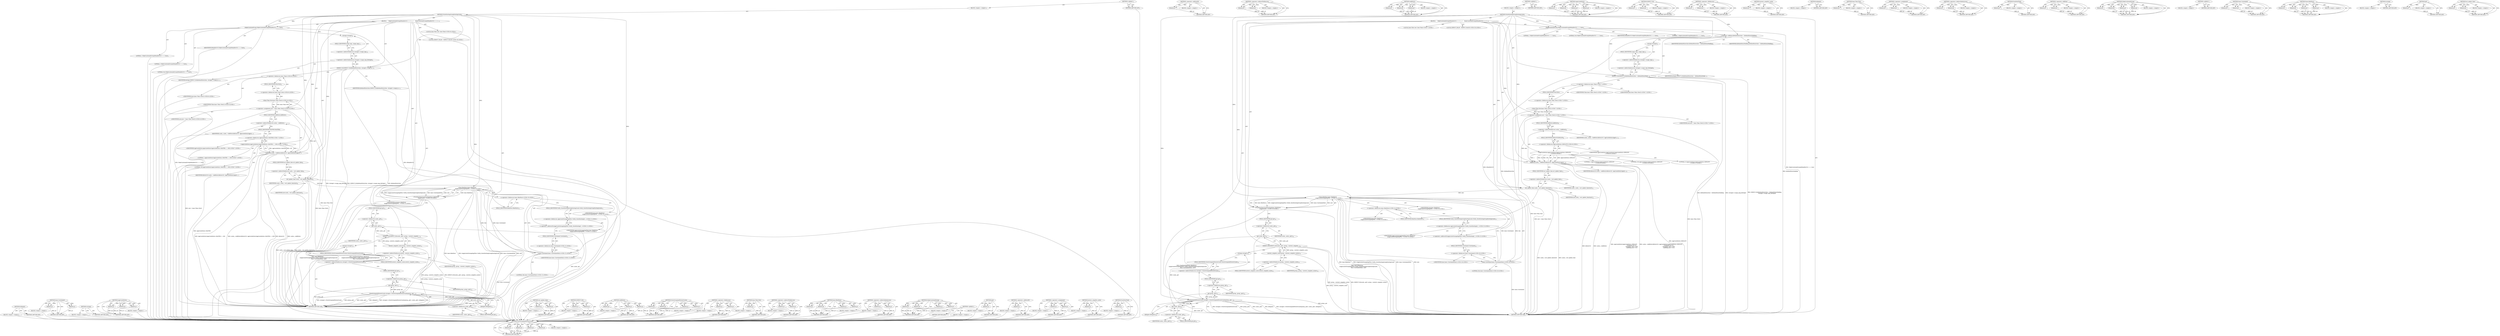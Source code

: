 digraph "set_update_time" {
vulnerable_207 [label=<(METHOD,delegate)>];
vulnerable_208 [label=<(BLOCK,&lt;empty&gt;,&lt;empty&gt;)>];
vulnerable_209 [label=<(METHOD_RETURN,ANY)>];
vulnerable_187 [label=<(METHOD,base.Unretained)>];
vulnerable_188 [label=<(PARAM,p1)>];
vulnerable_189 [label=<(PARAM,p2)>];
vulnerable_190 [label=<(BLOCK,&lt;empty&gt;,&lt;empty&gt;)>];
vulnerable_191 [label=<(METHOD_RETURN,ANY)>];
vulnerable_138 [label=<(METHOD,storage)>];
vulnerable_139 [label=<(BLOCK,&lt;empty&gt;,&lt;empty&gt;)>];
vulnerable_140 [label=<(METHOD_RETURN,ANY)>];
vulnerable_161 [label=<(METHOD,AppCacheEntry)>];
vulnerable_162 [label=<(PARAM,p1)>];
vulnerable_163 [label=<(PARAM,p2)>];
vulnerable_164 [label=<(PARAM,p3)>];
vulnerable_165 [label=<(BLOCK,&lt;empty&gt;,&lt;empty&gt;)>];
vulnerable_166 [label=<(METHOD_RETURN,ANY)>];
vulnerable_6 [label=<(METHOD,&lt;global&gt;)<SUB>1</SUB>>];
vulnerable_7 [label=<(BLOCK,&lt;empty&gt;,&lt;empty&gt;)<SUB>1</SUB>>];
vulnerable_8 [label=<(METHOD,StoreExistingGroupExistingCache)<SUB>1</SUB>>];
vulnerable_9 [label=<(BLOCK,{

     MakeCacheAndGroup(kManifestUrl, 1, 1, t...,{

     MakeCacheAndGroup(kManifestUrl, 1, 1, t...)<SUB>1</SUB>>];
vulnerable_10 [label=<(MakeCacheAndGroup,MakeCacheAndGroup(kManifestUrl, 1, 1, true))<SUB>3</SUB>>];
vulnerable_11 [label=<(IDENTIFIER,kManifestUrl,MakeCacheAndGroup(kManifestUrl, 1, 1, true))<SUB>3</SUB>>];
vulnerable_12 [label=<(LITERAL,1,MakeCacheAndGroup(kManifestUrl, 1, 1, true))<SUB>3</SUB>>];
vulnerable_13 [label=<(LITERAL,1,MakeCacheAndGroup(kManifestUrl, 1, 1, true))<SUB>3</SUB>>];
vulnerable_14 [label=<(LITERAL,true,MakeCacheAndGroup(kManifestUrl, 1, 1, true))<SUB>3</SUB>>];
vulnerable_15 [label=<(EXPECT_EQ,EXPECT_EQ(kDefaultEntrySize, storage()-&gt;usage_m...)<SUB>4</SUB>>];
vulnerable_16 [label=<(IDENTIFIER,kDefaultEntrySize,EXPECT_EQ(kDefaultEntrySize, storage()-&gt;usage_m...)<SUB>4</SUB>>];
vulnerable_17 [label=<(&lt;operator&gt;.indirectIndexAccess,storage()-&gt;usage_map_[kOrigin])<SUB>4</SUB>>];
vulnerable_18 [label=<(&lt;operator&gt;.indirectFieldAccess,storage()-&gt;usage_map_)<SUB>4</SUB>>];
vulnerable_19 [label=<(storage,storage())<SUB>4</SUB>>];
vulnerable_20 [label=<(FIELD_IDENTIFIER,usage_map_,usage_map_)<SUB>4</SUB>>];
vulnerable_21 [label=<(IDENTIFIER,kOrigin,EXPECT_EQ(kDefaultEntrySize, storage()-&gt;usage_m...)<SUB>4</SUB>>];
vulnerable_22 [label="<(LOCAL,base.Time now: base.Time)<SUB>6</SUB>>"];
vulnerable_23 [label="<(&lt;operator&gt;.assignment,now = base::Time::Now())<SUB>6</SUB>>"];
vulnerable_24 [label="<(IDENTIFIER,now,now = base::Time::Now())<SUB>6</SUB>>"];
vulnerable_25 [label="<(base.Time.Now,base::Time::Now())<SUB>6</SUB>>"];
vulnerable_26 [label="<(&lt;operator&gt;.fieldAccess,base::Time::Now)<SUB>6</SUB>>"];
vulnerable_27 [label="<(&lt;operator&gt;.fieldAccess,base::Time)<SUB>6</SUB>>"];
vulnerable_28 [label="<(IDENTIFIER,base,base::Time::Now())<SUB>6</SUB>>"];
vulnerable_29 [label="<(IDENTIFIER,Time,base::Time::Now())<SUB>6</SUB>>"];
vulnerable_30 [label=<(FIELD_IDENTIFIER,Now,Now)<SUB>6</SUB>>];
vulnerable_31 [label=<(AddEntry,cache_-&gt;AddEntry(kEntryUrl, AppCacheEntry(AppCa...)<SUB>7</SUB>>];
vulnerable_32 [label=<(&lt;operator&gt;.indirectFieldAccess,cache_-&gt;AddEntry)<SUB>7</SUB>>];
vulnerable_33 [label=<(IDENTIFIER,cache_,cache_-&gt;AddEntry(kEntryUrl, AppCacheEntry(AppCa...)<SUB>7</SUB>>];
vulnerable_34 [label=<(FIELD_IDENTIFIER,AddEntry,AddEntry)<SUB>7</SUB>>];
vulnerable_35 [label=<(IDENTIFIER,kEntryUrl,cache_-&gt;AddEntry(kEntryUrl, AppCacheEntry(AppCa...)<SUB>7</SUB>>];
vulnerable_36 [label="<(AppCacheEntry,AppCacheEntry(AppCacheEntry::MASTER, 1, 100))<SUB>7</SUB>>"];
vulnerable_37 [label="<(&lt;operator&gt;.fieldAccess,AppCacheEntry::MASTER)<SUB>7</SUB>>"];
vulnerable_38 [label="<(IDENTIFIER,AppCacheEntry,AppCacheEntry(AppCacheEntry::MASTER, 1, 100))<SUB>7</SUB>>"];
vulnerable_39 [label=<(FIELD_IDENTIFIER,MASTER,MASTER)<SUB>7</SUB>>];
vulnerable_40 [label="<(LITERAL,1,AppCacheEntry(AppCacheEntry::MASTER, 1, 100))<SUB>7</SUB>>"];
vulnerable_41 [label="<(LITERAL,100,AppCacheEntry(AppCacheEntry::MASTER, 1, 100))<SUB>7</SUB>>"];
vulnerable_42 [label=<(set_update_time,cache_-&gt;set_update_time(now))<SUB>8</SUB>>];
vulnerable_43 [label=<(&lt;operator&gt;.indirectFieldAccess,cache_-&gt;set_update_time)<SUB>8</SUB>>];
vulnerable_44 [label=<(IDENTIFIER,cache_,cache_-&gt;set_update_time(now))<SUB>8</SUB>>];
vulnerable_45 [label=<(FIELD_IDENTIFIER,set_update_time,set_update_time)<SUB>8</SUB>>];
vulnerable_46 [label=<(IDENTIFIER,now,cache_-&gt;set_update_time(now))<SUB>8</SUB>>];
vulnerable_47 [label="<(PushNextTask,PushNextTask(base::BindOnce(
        &amp;AppCacheS...)<SUB>10</SUB>>"];
vulnerable_48 [label="<(base.BindOnce,base::BindOnce(
        &amp;AppCacheStorageImplTes...)<SUB>10</SUB>>"];
vulnerable_49 [label="<(&lt;operator&gt;.fieldAccess,base::BindOnce)<SUB>10</SUB>>"];
vulnerable_50 [label="<(IDENTIFIER,base,base::BindOnce(
        &amp;AppCacheStorageImplTes...)<SUB>10</SUB>>"];
vulnerable_51 [label=<(FIELD_IDENTIFIER,BindOnce,BindOnce)<SUB>10</SUB>>];
vulnerable_52 [label="<(&lt;operator&gt;.addressOf,&amp;AppCacheStorageImplTest::Verify_StoreExistingG...)<SUB>11</SUB>>"];
vulnerable_53 [label="<(&lt;operator&gt;.fieldAccess,AppCacheStorageImplTest::Verify_StoreExistingGr...)<SUB>11</SUB>>"];
vulnerable_54 [label="<(IDENTIFIER,AppCacheStorageImplTest,base::BindOnce(
        &amp;AppCacheStorageImplTes...)<SUB>11</SUB>>"];
vulnerable_55 [label=<(FIELD_IDENTIFIER,Verify_StoreExistingGroupExistingCache,Verify_StoreExistingGroupExistingCache)<SUB>11</SUB>>];
vulnerable_56 [label="<(base.Unretained,base::Unretained(this))<SUB>12</SUB>>"];
vulnerable_57 [label="<(&lt;operator&gt;.fieldAccess,base::Unretained)<SUB>12</SUB>>"];
vulnerable_58 [label="<(IDENTIFIER,base,base::Unretained(this))<SUB>12</SUB>>"];
vulnerable_59 [label=<(FIELD_IDENTIFIER,Unretained,Unretained)<SUB>12</SUB>>];
vulnerable_60 [label="<(LITERAL,this,base::Unretained(this))<SUB>12</SUB>>"];
vulnerable_61 [label="<(IDENTIFIER,now,base::BindOnce(
        &amp;AppCacheStorageImplTes...)<SUB>12</SUB>>"];
vulnerable_62 [label=<(EXPECT_EQ,EXPECT_EQ(cache_.get(), group_-&gt;newest_complete...)<SUB>14</SUB>>];
vulnerable_63 [label=<(get,cache_.get())<SUB>14</SUB>>];
vulnerable_64 [label=<(&lt;operator&gt;.fieldAccess,cache_.get)<SUB>14</SUB>>];
vulnerable_65 [label=<(IDENTIFIER,cache_,cache_.get())<SUB>14</SUB>>];
vulnerable_66 [label=<(FIELD_IDENTIFIER,get,get)<SUB>14</SUB>>];
vulnerable_67 [label=<(newest_complete_cache,group_-&gt;newest_complete_cache())<SUB>14</SUB>>];
vulnerable_68 [label=<(&lt;operator&gt;.indirectFieldAccess,group_-&gt;newest_complete_cache)<SUB>14</SUB>>];
vulnerable_69 [label=<(IDENTIFIER,group_,group_-&gt;newest_complete_cache())<SUB>14</SUB>>];
vulnerable_70 [label=<(FIELD_IDENTIFIER,newest_complete_cache,newest_complete_cache)<SUB>14</SUB>>];
vulnerable_71 [label=<(StoreGroupAndNewestCache,storage()-&gt;StoreGroupAndNewestCache(group_.get(...)<SUB>15</SUB>>];
vulnerable_72 [label=<(&lt;operator&gt;.indirectFieldAccess,storage()-&gt;StoreGroupAndNewestCache)<SUB>15</SUB>>];
vulnerable_73 [label=<(storage,storage())<SUB>15</SUB>>];
vulnerable_74 [label=<(FIELD_IDENTIFIER,StoreGroupAndNewestCache,StoreGroupAndNewestCache)<SUB>15</SUB>>];
vulnerable_75 [label=<(get,group_.get())<SUB>15</SUB>>];
vulnerable_76 [label=<(&lt;operator&gt;.fieldAccess,group_.get)<SUB>15</SUB>>];
vulnerable_77 [label=<(IDENTIFIER,group_,group_.get())<SUB>15</SUB>>];
vulnerable_78 [label=<(FIELD_IDENTIFIER,get,get)<SUB>15</SUB>>];
vulnerable_79 [label=<(get,cache_.get())<SUB>15</SUB>>];
vulnerable_80 [label=<(&lt;operator&gt;.fieldAccess,cache_.get)<SUB>15</SUB>>];
vulnerable_81 [label=<(IDENTIFIER,cache_,cache_.get())<SUB>15</SUB>>];
vulnerable_82 [label=<(FIELD_IDENTIFIER,get,get)<SUB>15</SUB>>];
vulnerable_83 [label=<(delegate,delegate())<SUB>15</SUB>>];
vulnerable_84 [label="<(LOCAL,EXPECT_FALSE : EXPECT_FALSE)<SUB>16</SUB>>"];
vulnerable_85 [label=<(METHOD_RETURN,void)<SUB>1</SUB>>];
vulnerable_87 [label=<(METHOD_RETURN,ANY)<SUB>1</SUB>>];
vulnerable_167 [label=<(METHOD,set_update_time)>];
vulnerable_168 [label=<(PARAM,p1)>];
vulnerable_169 [label=<(PARAM,p2)>];
vulnerable_170 [label=<(BLOCK,&lt;empty&gt;,&lt;empty&gt;)>];
vulnerable_171 [label=<(METHOD_RETURN,ANY)>];
vulnerable_123 [label=<(METHOD,EXPECT_EQ)>];
vulnerable_124 [label=<(PARAM,p1)>];
vulnerable_125 [label=<(PARAM,p2)>];
vulnerable_126 [label=<(BLOCK,&lt;empty&gt;,&lt;empty&gt;)>];
vulnerable_127 [label=<(METHOD_RETURN,ANY)>];
vulnerable_155 [label=<(METHOD,AddEntry)>];
vulnerable_156 [label=<(PARAM,p1)>];
vulnerable_157 [label=<(PARAM,p2)>];
vulnerable_158 [label=<(PARAM,p3)>];
vulnerable_159 [label=<(BLOCK,&lt;empty&gt;,&lt;empty&gt;)>];
vulnerable_160 [label=<(METHOD_RETURN,ANY)>];
vulnerable_200 [label=<(METHOD,StoreGroupAndNewestCache)>];
vulnerable_201 [label=<(PARAM,p1)>];
vulnerable_202 [label=<(PARAM,p2)>];
vulnerable_203 [label=<(PARAM,p3)>];
vulnerable_204 [label=<(PARAM,p4)>];
vulnerable_205 [label=<(BLOCK,&lt;empty&gt;,&lt;empty&gt;)>];
vulnerable_206 [label=<(METHOD_RETURN,ANY)>];
vulnerable_150 [label=<(METHOD,&lt;operator&gt;.fieldAccess)>];
vulnerable_151 [label=<(PARAM,p1)>];
vulnerable_152 [label=<(PARAM,p2)>];
vulnerable_153 [label=<(BLOCK,&lt;empty&gt;,&lt;empty&gt;)>];
vulnerable_154 [label=<(METHOD_RETURN,ANY)>];
vulnerable_146 [label=<(METHOD,base.Time.Now)>];
vulnerable_147 [label=<(PARAM,p1)>];
vulnerable_148 [label=<(BLOCK,&lt;empty&gt;,&lt;empty&gt;)>];
vulnerable_149 [label=<(METHOD_RETURN,ANY)>];
vulnerable_133 [label=<(METHOD,&lt;operator&gt;.indirectFieldAccess)>];
vulnerable_134 [label=<(PARAM,p1)>];
vulnerable_135 [label=<(PARAM,p2)>];
vulnerable_136 [label=<(BLOCK,&lt;empty&gt;,&lt;empty&gt;)>];
vulnerable_137 [label=<(METHOD_RETURN,ANY)>];
vulnerable_176 [label=<(METHOD,base.BindOnce)>];
vulnerable_177 [label=<(PARAM,p1)>];
vulnerable_178 [label=<(PARAM,p2)>];
vulnerable_179 [label=<(PARAM,p3)>];
vulnerable_180 [label=<(PARAM,p4)>];
vulnerable_181 [label=<(BLOCK,&lt;empty&gt;,&lt;empty&gt;)>];
vulnerable_182 [label=<(METHOD_RETURN,ANY)>];
vulnerable_128 [label=<(METHOD,&lt;operator&gt;.indirectIndexAccess)>];
vulnerable_129 [label=<(PARAM,p1)>];
vulnerable_130 [label=<(PARAM,p2)>];
vulnerable_131 [label=<(BLOCK,&lt;empty&gt;,&lt;empty&gt;)>];
vulnerable_132 [label=<(METHOD_RETURN,ANY)>];
vulnerable_116 [label=<(METHOD,MakeCacheAndGroup)>];
vulnerable_117 [label=<(PARAM,p1)>];
vulnerable_118 [label=<(PARAM,p2)>];
vulnerable_119 [label=<(PARAM,p3)>];
vulnerable_120 [label=<(PARAM,p4)>];
vulnerable_121 [label=<(BLOCK,&lt;empty&gt;,&lt;empty&gt;)>];
vulnerable_122 [label=<(METHOD_RETURN,ANY)>];
vulnerable_110 [label=<(METHOD,&lt;global&gt;)<SUB>1</SUB>>];
vulnerable_111 [label=<(BLOCK,&lt;empty&gt;,&lt;empty&gt;)>];
vulnerable_112 [label=<(METHOD_RETURN,ANY)>];
vulnerable_192 [label=<(METHOD,get)>];
vulnerable_193 [label=<(PARAM,p1)>];
vulnerable_194 [label=<(BLOCK,&lt;empty&gt;,&lt;empty&gt;)>];
vulnerable_195 [label=<(METHOD_RETURN,ANY)>];
vulnerable_183 [label=<(METHOD,&lt;operator&gt;.addressOf)>];
vulnerable_184 [label=<(PARAM,p1)>];
vulnerable_185 [label=<(BLOCK,&lt;empty&gt;,&lt;empty&gt;)>];
vulnerable_186 [label=<(METHOD_RETURN,ANY)>];
vulnerable_141 [label=<(METHOD,&lt;operator&gt;.assignment)>];
vulnerable_142 [label=<(PARAM,p1)>];
vulnerable_143 [label=<(PARAM,p2)>];
vulnerable_144 [label=<(BLOCK,&lt;empty&gt;,&lt;empty&gt;)>];
vulnerable_145 [label=<(METHOD_RETURN,ANY)>];
vulnerable_196 [label=<(METHOD,newest_complete_cache)>];
vulnerable_197 [label=<(PARAM,p1)>];
vulnerable_198 [label=<(BLOCK,&lt;empty&gt;,&lt;empty&gt;)>];
vulnerable_199 [label=<(METHOD_RETURN,ANY)>];
vulnerable_172 [label=<(METHOD,PushNextTask)>];
vulnerable_173 [label=<(PARAM,p1)>];
vulnerable_174 [label=<(BLOCK,&lt;empty&gt;,&lt;empty&gt;)>];
vulnerable_175 [label=<(METHOD_RETURN,ANY)>];
fixed_209 [label=<(METHOD,StoreGroupAndNewestCache)>];
fixed_210 [label=<(PARAM,p1)>];
fixed_211 [label=<(PARAM,p2)>];
fixed_212 [label=<(PARAM,p3)>];
fixed_213 [label=<(PARAM,p4)>];
fixed_214 [label=<(BLOCK,&lt;empty&gt;,&lt;empty&gt;)>];
fixed_215 [label=<(METHOD_RETURN,ANY)>];
fixed_192 [label=<(METHOD,&lt;operator&gt;.addressOf)>];
fixed_193 [label=<(PARAM,p1)>];
fixed_194 [label=<(BLOCK,&lt;empty&gt;,&lt;empty&gt;)>];
fixed_195 [label=<(METHOD_RETURN,ANY)>];
fixed_141 [label=<(METHOD,&lt;operator&gt;.indirectFieldAccess)>];
fixed_142 [label=<(PARAM,p1)>];
fixed_143 [label=<(PARAM,p2)>];
fixed_144 [label=<(BLOCK,&lt;empty&gt;,&lt;empty&gt;)>];
fixed_145 [label=<(METHOD_RETURN,ANY)>];
fixed_163 [label=<(METHOD,AddEntry)>];
fixed_164 [label=<(PARAM,p1)>];
fixed_165 [label=<(PARAM,p2)>];
fixed_166 [label=<(PARAM,p3)>];
fixed_167 [label=<(BLOCK,&lt;empty&gt;,&lt;empty&gt;)>];
fixed_168 [label=<(METHOD_RETURN,ANY)>];
fixed_6 [label=<(METHOD,&lt;global&gt;)<SUB>1</SUB>>];
fixed_7 [label=<(BLOCK,&lt;empty&gt;,&lt;empty&gt;)<SUB>1</SUB>>];
fixed_8 [label=<(METHOD,StoreExistingGroupExistingCache)<SUB>1</SUB>>];
fixed_9 [label=<(BLOCK,{

     MakeCacheAndGroup(kManifestUrl, 1, 1, t...,{

     MakeCacheAndGroup(kManifestUrl, 1, 1, t...)<SUB>1</SUB>>];
fixed_10 [label=<(MakeCacheAndGroup,MakeCacheAndGroup(kManifestUrl, 1, 1, true))<SUB>3</SUB>>];
fixed_11 [label=<(IDENTIFIER,kManifestUrl,MakeCacheAndGroup(kManifestUrl, 1, 1, true))<SUB>3</SUB>>];
fixed_12 [label=<(LITERAL,1,MakeCacheAndGroup(kManifestUrl, 1, 1, true))<SUB>3</SUB>>];
fixed_13 [label=<(LITERAL,1,MakeCacheAndGroup(kManifestUrl, 1, 1, true))<SUB>3</SUB>>];
fixed_14 [label=<(LITERAL,true,MakeCacheAndGroup(kManifestUrl, 1, 1, true))<SUB>3</SUB>>];
fixed_15 [label=<(EXPECT_EQ,EXPECT_EQ(kDefaultEntrySize + kDefaultEntryPadd...)<SUB>4</SUB>>];
fixed_16 [label=<(&lt;operator&gt;.addition,kDefaultEntrySize + kDefaultEntryPadding)<SUB>4</SUB>>];
fixed_17 [label=<(IDENTIFIER,kDefaultEntrySize,kDefaultEntrySize + kDefaultEntryPadding)<SUB>4</SUB>>];
fixed_18 [label=<(IDENTIFIER,kDefaultEntryPadding,kDefaultEntrySize + kDefaultEntryPadding)<SUB>4</SUB>>];
fixed_19 [label=<(&lt;operator&gt;.indirectIndexAccess,storage()-&gt;usage_map_[kOrigin])<SUB>5</SUB>>];
fixed_20 [label=<(&lt;operator&gt;.indirectFieldAccess,storage()-&gt;usage_map_)<SUB>5</SUB>>];
fixed_21 [label=<(storage,storage())<SUB>5</SUB>>];
fixed_22 [label=<(FIELD_IDENTIFIER,usage_map_,usage_map_)<SUB>5</SUB>>];
fixed_23 [label=<(IDENTIFIER,kOrigin,EXPECT_EQ(kDefaultEntrySize + kDefaultEntryPadd...)<SUB>5</SUB>>];
fixed_24 [label="<(LOCAL,base.Time now: base.Time)<SUB>7</SUB>>"];
fixed_25 [label="<(&lt;operator&gt;.assignment,now = base::Time::Now())<SUB>7</SUB>>"];
fixed_26 [label="<(IDENTIFIER,now,now = base::Time::Now())<SUB>7</SUB>>"];
fixed_27 [label="<(base.Time.Now,base::Time::Now())<SUB>7</SUB>>"];
fixed_28 [label="<(&lt;operator&gt;.fieldAccess,base::Time::Now)<SUB>7</SUB>>"];
fixed_29 [label="<(&lt;operator&gt;.fieldAccess,base::Time)<SUB>7</SUB>>"];
fixed_30 [label="<(IDENTIFIER,base,base::Time::Now())<SUB>7</SUB>>"];
fixed_31 [label="<(IDENTIFIER,Time,base::Time::Now())<SUB>7</SUB>>"];
fixed_32 [label=<(FIELD_IDENTIFIER,Now,Now)<SUB>7</SUB>>];
fixed_33 [label=<(AddEntry,cache_-&gt;AddEntry(kEntryUrl, AppCacheEntry(AppCa...)<SUB>8</SUB>>];
fixed_34 [label=<(&lt;operator&gt;.indirectFieldAccess,cache_-&gt;AddEntry)<SUB>8</SUB>>];
fixed_35 [label=<(IDENTIFIER,cache_,cache_-&gt;AddEntry(kEntryUrl, AppCacheEntry(AppCa...)<SUB>8</SUB>>];
fixed_36 [label=<(FIELD_IDENTIFIER,AddEntry,AddEntry)<SUB>8</SUB>>];
fixed_37 [label=<(IDENTIFIER,kEntryUrl,cache_-&gt;AddEntry(kEntryUrl, AppCacheEntry(AppCa...)<SUB>8</SUB>>];
fixed_38 [label="<(AppCacheEntry,AppCacheEntry(AppCacheEntry::EXPLICIT,
        ...)<SUB>8</SUB>>"];
fixed_39 [label="<(&lt;operator&gt;.fieldAccess,AppCacheEntry::EXPLICIT)<SUB>8</SUB>>"];
fixed_40 [label="<(IDENTIFIER,AppCacheEntry,AppCacheEntry(AppCacheEntry::EXPLICIT,
        ...)<SUB>8</SUB>>"];
fixed_41 [label=<(FIELD_IDENTIFIER,EXPLICIT,EXPLICIT)<SUB>8</SUB>>];
fixed_42 [label="<(LITERAL,1,AppCacheEntry(AppCacheEntry::EXPLICIT,
        ...)<SUB>9</SUB>>"];
fixed_43 [label="<(LITERAL,100,AppCacheEntry(AppCacheEntry::EXPLICIT,
        ...)<SUB>10</SUB>>"];
fixed_44 [label="<(LITERAL,10,AppCacheEntry(AppCacheEntry::EXPLICIT,
        ...)<SUB>11</SUB>>"];
fixed_45 [label=<(set_update_time,cache_-&gt;set_update_time(now))<SUB>12</SUB>>];
fixed_46 [label=<(&lt;operator&gt;.indirectFieldAccess,cache_-&gt;set_update_time)<SUB>12</SUB>>];
fixed_47 [label=<(IDENTIFIER,cache_,cache_-&gt;set_update_time(now))<SUB>12</SUB>>];
fixed_48 [label=<(FIELD_IDENTIFIER,set_update_time,set_update_time)<SUB>12</SUB>>];
fixed_49 [label=<(IDENTIFIER,now,cache_-&gt;set_update_time(now))<SUB>12</SUB>>];
fixed_50 [label="<(PushNextTask,PushNextTask(base::BindOnce(
        &amp;AppCacheS...)<SUB>14</SUB>>"];
fixed_51 [label="<(base.BindOnce,base::BindOnce(
        &amp;AppCacheStorageImplTes...)<SUB>14</SUB>>"];
fixed_52 [label="<(&lt;operator&gt;.fieldAccess,base::BindOnce)<SUB>14</SUB>>"];
fixed_53 [label="<(IDENTIFIER,base,base::BindOnce(
        &amp;AppCacheStorageImplTes...)<SUB>14</SUB>>"];
fixed_54 [label=<(FIELD_IDENTIFIER,BindOnce,BindOnce)<SUB>14</SUB>>];
fixed_55 [label="<(&lt;operator&gt;.addressOf,&amp;AppCacheStorageImplTest::Verify_StoreExistingG...)<SUB>15</SUB>>"];
fixed_56 [label="<(&lt;operator&gt;.fieldAccess,AppCacheStorageImplTest::Verify_StoreExistingGr...)<SUB>15</SUB>>"];
fixed_57 [label="<(IDENTIFIER,AppCacheStorageImplTest,base::BindOnce(
        &amp;AppCacheStorageImplTes...)<SUB>15</SUB>>"];
fixed_58 [label=<(FIELD_IDENTIFIER,Verify_StoreExistingGroupExistingCache,Verify_StoreExistingGroupExistingCache)<SUB>15</SUB>>];
fixed_59 [label="<(base.Unretained,base::Unretained(this))<SUB>16</SUB>>"];
fixed_60 [label="<(&lt;operator&gt;.fieldAccess,base::Unretained)<SUB>16</SUB>>"];
fixed_61 [label="<(IDENTIFIER,base,base::Unretained(this))<SUB>16</SUB>>"];
fixed_62 [label=<(FIELD_IDENTIFIER,Unretained,Unretained)<SUB>16</SUB>>];
fixed_63 [label="<(LITERAL,this,base::Unretained(this))<SUB>16</SUB>>"];
fixed_64 [label="<(IDENTIFIER,now,base::BindOnce(
        &amp;AppCacheStorageImplTes...)<SUB>16</SUB>>"];
fixed_65 [label=<(EXPECT_EQ,EXPECT_EQ(cache_.get(), group_-&gt;newest_complete...)<SUB>18</SUB>>];
fixed_66 [label=<(get,cache_.get())<SUB>18</SUB>>];
fixed_67 [label=<(&lt;operator&gt;.fieldAccess,cache_.get)<SUB>18</SUB>>];
fixed_68 [label=<(IDENTIFIER,cache_,cache_.get())<SUB>18</SUB>>];
fixed_69 [label=<(FIELD_IDENTIFIER,get,get)<SUB>18</SUB>>];
fixed_70 [label=<(newest_complete_cache,group_-&gt;newest_complete_cache())<SUB>18</SUB>>];
fixed_71 [label=<(&lt;operator&gt;.indirectFieldAccess,group_-&gt;newest_complete_cache)<SUB>18</SUB>>];
fixed_72 [label=<(IDENTIFIER,group_,group_-&gt;newest_complete_cache())<SUB>18</SUB>>];
fixed_73 [label=<(FIELD_IDENTIFIER,newest_complete_cache,newest_complete_cache)<SUB>18</SUB>>];
fixed_74 [label=<(StoreGroupAndNewestCache,storage()-&gt;StoreGroupAndNewestCache(group_.get(...)<SUB>19</SUB>>];
fixed_75 [label=<(&lt;operator&gt;.indirectFieldAccess,storage()-&gt;StoreGroupAndNewestCache)<SUB>19</SUB>>];
fixed_76 [label=<(storage,storage())<SUB>19</SUB>>];
fixed_77 [label=<(FIELD_IDENTIFIER,StoreGroupAndNewestCache,StoreGroupAndNewestCache)<SUB>19</SUB>>];
fixed_78 [label=<(get,group_.get())<SUB>19</SUB>>];
fixed_79 [label=<(&lt;operator&gt;.fieldAccess,group_.get)<SUB>19</SUB>>];
fixed_80 [label=<(IDENTIFIER,group_,group_.get())<SUB>19</SUB>>];
fixed_81 [label=<(FIELD_IDENTIFIER,get,get)<SUB>19</SUB>>];
fixed_82 [label=<(get,cache_.get())<SUB>19</SUB>>];
fixed_83 [label=<(&lt;operator&gt;.fieldAccess,cache_.get)<SUB>19</SUB>>];
fixed_84 [label=<(IDENTIFIER,cache_,cache_.get())<SUB>19</SUB>>];
fixed_85 [label=<(FIELD_IDENTIFIER,get,get)<SUB>19</SUB>>];
fixed_86 [label=<(delegate,delegate())<SUB>19</SUB>>];
fixed_87 [label="<(LOCAL,EXPECT_FALSE : EXPECT_FALSE)<SUB>20</SUB>>"];
fixed_88 [label=<(METHOD_RETURN,void)<SUB>1</SUB>>];
fixed_90 [label=<(METHOD_RETURN,ANY)<SUB>1</SUB>>];
fixed_169 [label=<(METHOD,AppCacheEntry)>];
fixed_170 [label=<(PARAM,p1)>];
fixed_171 [label=<(PARAM,p2)>];
fixed_172 [label=<(PARAM,p3)>];
fixed_173 [label=<(PARAM,p4)>];
fixed_174 [label=<(BLOCK,&lt;empty&gt;,&lt;empty&gt;)>];
fixed_175 [label=<(METHOD_RETURN,ANY)>];
fixed_126 [label=<(METHOD,EXPECT_EQ)>];
fixed_127 [label=<(PARAM,p1)>];
fixed_128 [label=<(PARAM,p2)>];
fixed_129 [label=<(BLOCK,&lt;empty&gt;,&lt;empty&gt;)>];
fixed_130 [label=<(METHOD_RETURN,ANY)>];
fixed_158 [label=<(METHOD,&lt;operator&gt;.fieldAccess)>];
fixed_159 [label=<(PARAM,p1)>];
fixed_160 [label=<(PARAM,p2)>];
fixed_161 [label=<(BLOCK,&lt;empty&gt;,&lt;empty&gt;)>];
fixed_162 [label=<(METHOD_RETURN,ANY)>];
fixed_205 [label=<(METHOD,newest_complete_cache)>];
fixed_206 [label=<(PARAM,p1)>];
fixed_207 [label=<(BLOCK,&lt;empty&gt;,&lt;empty&gt;)>];
fixed_208 [label=<(METHOD_RETURN,ANY)>];
fixed_216 [label=<(METHOD,delegate)>];
fixed_217 [label=<(BLOCK,&lt;empty&gt;,&lt;empty&gt;)>];
fixed_218 [label=<(METHOD_RETURN,ANY)>];
fixed_154 [label=<(METHOD,base.Time.Now)>];
fixed_155 [label=<(PARAM,p1)>];
fixed_156 [label=<(BLOCK,&lt;empty&gt;,&lt;empty&gt;)>];
fixed_157 [label=<(METHOD_RETURN,ANY)>];
fixed_149 [label=<(METHOD,&lt;operator&gt;.assignment)>];
fixed_150 [label=<(PARAM,p1)>];
fixed_151 [label=<(PARAM,p2)>];
fixed_152 [label=<(BLOCK,&lt;empty&gt;,&lt;empty&gt;)>];
fixed_153 [label=<(METHOD_RETURN,ANY)>];
fixed_136 [label=<(METHOD,&lt;operator&gt;.indirectIndexAccess)>];
fixed_137 [label=<(PARAM,p1)>];
fixed_138 [label=<(PARAM,p2)>];
fixed_139 [label=<(BLOCK,&lt;empty&gt;,&lt;empty&gt;)>];
fixed_140 [label=<(METHOD_RETURN,ANY)>];
fixed_181 [label=<(METHOD,PushNextTask)>];
fixed_182 [label=<(PARAM,p1)>];
fixed_183 [label=<(BLOCK,&lt;empty&gt;,&lt;empty&gt;)>];
fixed_184 [label=<(METHOD_RETURN,ANY)>];
fixed_131 [label=<(METHOD,&lt;operator&gt;.addition)>];
fixed_132 [label=<(PARAM,p1)>];
fixed_133 [label=<(PARAM,p2)>];
fixed_134 [label=<(BLOCK,&lt;empty&gt;,&lt;empty&gt;)>];
fixed_135 [label=<(METHOD_RETURN,ANY)>];
fixed_119 [label=<(METHOD,MakeCacheAndGroup)>];
fixed_120 [label=<(PARAM,p1)>];
fixed_121 [label=<(PARAM,p2)>];
fixed_122 [label=<(PARAM,p3)>];
fixed_123 [label=<(PARAM,p4)>];
fixed_124 [label=<(BLOCK,&lt;empty&gt;,&lt;empty&gt;)>];
fixed_125 [label=<(METHOD_RETURN,ANY)>];
fixed_113 [label=<(METHOD,&lt;global&gt;)<SUB>1</SUB>>];
fixed_114 [label=<(BLOCK,&lt;empty&gt;,&lt;empty&gt;)>];
fixed_115 [label=<(METHOD_RETURN,ANY)>];
fixed_196 [label=<(METHOD,base.Unretained)>];
fixed_197 [label=<(PARAM,p1)>];
fixed_198 [label=<(PARAM,p2)>];
fixed_199 [label=<(BLOCK,&lt;empty&gt;,&lt;empty&gt;)>];
fixed_200 [label=<(METHOD_RETURN,ANY)>];
fixed_185 [label=<(METHOD,base.BindOnce)>];
fixed_186 [label=<(PARAM,p1)>];
fixed_187 [label=<(PARAM,p2)>];
fixed_188 [label=<(PARAM,p3)>];
fixed_189 [label=<(PARAM,p4)>];
fixed_190 [label=<(BLOCK,&lt;empty&gt;,&lt;empty&gt;)>];
fixed_191 [label=<(METHOD_RETURN,ANY)>];
fixed_146 [label=<(METHOD,storage)>];
fixed_147 [label=<(BLOCK,&lt;empty&gt;,&lt;empty&gt;)>];
fixed_148 [label=<(METHOD_RETURN,ANY)>];
fixed_201 [label=<(METHOD,get)>];
fixed_202 [label=<(PARAM,p1)>];
fixed_203 [label=<(BLOCK,&lt;empty&gt;,&lt;empty&gt;)>];
fixed_204 [label=<(METHOD_RETURN,ANY)>];
fixed_176 [label=<(METHOD,set_update_time)>];
fixed_177 [label=<(PARAM,p1)>];
fixed_178 [label=<(PARAM,p2)>];
fixed_179 [label=<(BLOCK,&lt;empty&gt;,&lt;empty&gt;)>];
fixed_180 [label=<(METHOD_RETURN,ANY)>];
vulnerable_207 -> vulnerable_208  [key=0, label="AST: "];
vulnerable_207 -> vulnerable_209  [key=0, label="AST: "];
vulnerable_207 -> vulnerable_209  [key=1, label="CFG: "];
vulnerable_208 -> fixed_209  [key=0];
vulnerable_209 -> fixed_209  [key=0];
vulnerable_187 -> vulnerable_188  [key=0, label="AST: "];
vulnerable_187 -> vulnerable_188  [key=1, label="DDG: "];
vulnerable_187 -> vulnerable_190  [key=0, label="AST: "];
vulnerable_187 -> vulnerable_189  [key=0, label="AST: "];
vulnerable_187 -> vulnerable_189  [key=1, label="DDG: "];
vulnerable_187 -> vulnerable_191  [key=0, label="AST: "];
vulnerable_187 -> vulnerable_191  [key=1, label="CFG: "];
vulnerable_188 -> vulnerable_191  [key=0, label="DDG: p1"];
vulnerable_189 -> vulnerable_191  [key=0, label="DDG: p2"];
vulnerable_190 -> fixed_209  [key=0];
vulnerable_191 -> fixed_209  [key=0];
vulnerable_138 -> vulnerable_139  [key=0, label="AST: "];
vulnerable_138 -> vulnerable_140  [key=0, label="AST: "];
vulnerable_138 -> vulnerable_140  [key=1, label="CFG: "];
vulnerable_139 -> fixed_209  [key=0];
vulnerable_140 -> fixed_209  [key=0];
vulnerable_161 -> vulnerable_162  [key=0, label="AST: "];
vulnerable_161 -> vulnerable_162  [key=1, label="DDG: "];
vulnerable_161 -> vulnerable_165  [key=0, label="AST: "];
vulnerable_161 -> vulnerable_163  [key=0, label="AST: "];
vulnerable_161 -> vulnerable_163  [key=1, label="DDG: "];
vulnerable_161 -> vulnerable_166  [key=0, label="AST: "];
vulnerable_161 -> vulnerable_166  [key=1, label="CFG: "];
vulnerable_161 -> vulnerable_164  [key=0, label="AST: "];
vulnerable_161 -> vulnerable_164  [key=1, label="DDG: "];
vulnerable_162 -> vulnerable_166  [key=0, label="DDG: p1"];
vulnerable_163 -> vulnerable_166  [key=0, label="DDG: p2"];
vulnerable_164 -> vulnerable_166  [key=0, label="DDG: p3"];
vulnerable_165 -> fixed_209  [key=0];
vulnerable_166 -> fixed_209  [key=0];
vulnerable_6 -> vulnerable_7  [key=0, label="AST: "];
vulnerable_6 -> vulnerable_87  [key=0, label="AST: "];
vulnerable_6 -> vulnerable_87  [key=1, label="CFG: "];
vulnerable_7 -> vulnerable_8  [key=0, label="AST: "];
vulnerable_8 -> vulnerable_9  [key=0, label="AST: "];
vulnerable_8 -> vulnerable_85  [key=0, label="AST: "];
vulnerable_8 -> vulnerable_10  [key=0, label="CFG: "];
vulnerable_8 -> vulnerable_10  [key=1, label="DDG: "];
vulnerable_8 -> vulnerable_15  [key=0, label="DDG: "];
vulnerable_8 -> vulnerable_31  [key=0, label="DDG: "];
vulnerable_8 -> vulnerable_42  [key=0, label="DDG: "];
vulnerable_8 -> vulnerable_71  [key=0, label="DDG: "];
vulnerable_8 -> vulnerable_36  [key=0, label="DDG: "];
vulnerable_8 -> vulnerable_48  [key=0, label="DDG: "];
vulnerable_8 -> vulnerable_56  [key=0, label="DDG: "];
vulnerable_9 -> vulnerable_10  [key=0, label="AST: "];
vulnerable_9 -> vulnerable_15  [key=0, label="AST: "];
vulnerable_9 -> vulnerable_22  [key=0, label="AST: "];
vulnerable_9 -> vulnerable_23  [key=0, label="AST: "];
vulnerable_9 -> vulnerable_31  [key=0, label="AST: "];
vulnerable_9 -> vulnerable_42  [key=0, label="AST: "];
vulnerable_9 -> vulnerable_47  [key=0, label="AST: "];
vulnerable_9 -> vulnerable_62  [key=0, label="AST: "];
vulnerable_9 -> vulnerable_71  [key=0, label="AST: "];
vulnerable_9 -> vulnerable_84  [key=0, label="AST: "];
vulnerable_10 -> vulnerable_11  [key=0, label="AST: "];
vulnerable_10 -> vulnerable_12  [key=0, label="AST: "];
vulnerable_10 -> vulnerable_13  [key=0, label="AST: "];
vulnerable_10 -> vulnerable_14  [key=0, label="AST: "];
vulnerable_10 -> vulnerable_19  [key=0, label="CFG: "];
vulnerable_10 -> vulnerable_85  [key=0, label="DDG: MakeCacheAndGroup(kManifestUrl, 1, 1, true)"];
vulnerable_10 -> vulnerable_85  [key=1, label="DDG: kManifestUrl"];
vulnerable_11 -> fixed_209  [key=0];
vulnerable_12 -> fixed_209  [key=0];
vulnerable_13 -> fixed_209  [key=0];
vulnerable_14 -> fixed_209  [key=0];
vulnerable_15 -> vulnerable_16  [key=0, label="AST: "];
vulnerable_15 -> vulnerable_17  [key=0, label="AST: "];
vulnerable_15 -> vulnerable_27  [key=0, label="CFG: "];
vulnerable_15 -> vulnerable_85  [key=0, label="DDG: storage()-&gt;usage_map_[kOrigin]"];
vulnerable_15 -> vulnerable_85  [key=1, label="DDG: EXPECT_EQ(kDefaultEntrySize, storage()-&gt;usage_map_[kOrigin])"];
vulnerable_15 -> vulnerable_85  [key=2, label="DDG: kDefaultEntrySize"];
vulnerable_16 -> fixed_209  [key=0];
vulnerable_17 -> vulnerable_18  [key=0, label="AST: "];
vulnerable_17 -> vulnerable_21  [key=0, label="AST: "];
vulnerable_17 -> vulnerable_15  [key=0, label="CFG: "];
vulnerable_18 -> vulnerable_19  [key=0, label="AST: "];
vulnerable_18 -> vulnerable_20  [key=0, label="AST: "];
vulnerable_18 -> vulnerable_17  [key=0, label="CFG: "];
vulnerable_19 -> vulnerable_20  [key=0, label="CFG: "];
vulnerable_20 -> vulnerable_18  [key=0, label="CFG: "];
vulnerable_21 -> fixed_209  [key=0];
vulnerable_22 -> fixed_209  [key=0];
vulnerable_23 -> vulnerable_24  [key=0, label="AST: "];
vulnerable_23 -> vulnerable_25  [key=0, label="AST: "];
vulnerable_23 -> vulnerable_34  [key=0, label="CFG: "];
vulnerable_23 -> vulnerable_85  [key=0, label="DDG: base::Time::Now()"];
vulnerable_23 -> vulnerable_85  [key=1, label="DDG: now = base::Time::Now()"];
vulnerable_23 -> vulnerable_42  [key=0, label="DDG: now"];
vulnerable_24 -> fixed_209  [key=0];
vulnerable_25 -> vulnerable_26  [key=0, label="AST: "];
vulnerable_25 -> vulnerable_23  [key=0, label="CFG: "];
vulnerable_25 -> vulnerable_23  [key=1, label="DDG: base::Time::Now"];
vulnerable_25 -> vulnerable_85  [key=0, label="DDG: base::Time::Now"];
vulnerable_26 -> vulnerable_27  [key=0, label="AST: "];
vulnerable_26 -> vulnerable_30  [key=0, label="AST: "];
vulnerable_26 -> vulnerable_25  [key=0, label="CFG: "];
vulnerable_27 -> vulnerable_28  [key=0, label="AST: "];
vulnerable_27 -> vulnerable_29  [key=0, label="AST: "];
vulnerable_27 -> vulnerable_30  [key=0, label="CFG: "];
vulnerable_28 -> fixed_209  [key=0];
vulnerable_29 -> fixed_209  [key=0];
vulnerable_30 -> vulnerable_26  [key=0, label="CFG: "];
vulnerable_31 -> vulnerable_32  [key=0, label="AST: "];
vulnerable_31 -> vulnerable_35  [key=0, label="AST: "];
vulnerable_31 -> vulnerable_36  [key=0, label="AST: "];
vulnerable_31 -> vulnerable_45  [key=0, label="CFG: "];
vulnerable_31 -> vulnerable_85  [key=0, label="DDG: cache_-&gt;AddEntry"];
vulnerable_31 -> vulnerable_85  [key=1, label="DDG: AppCacheEntry(AppCacheEntry::MASTER, 1, 100)"];
vulnerable_31 -> vulnerable_85  [key=2, label="DDG: cache_-&gt;AddEntry(kEntryUrl, AppCacheEntry(AppCacheEntry::MASTER, 1, 100))"];
vulnerable_31 -> vulnerable_85  [key=3, label="DDG: kEntryUrl"];
vulnerable_32 -> vulnerable_33  [key=0, label="AST: "];
vulnerable_32 -> vulnerable_34  [key=0, label="AST: "];
vulnerable_32 -> vulnerable_39  [key=0, label="CFG: "];
vulnerable_33 -> fixed_209  [key=0];
vulnerable_34 -> vulnerable_32  [key=0, label="CFG: "];
vulnerable_35 -> fixed_209  [key=0];
vulnerable_36 -> vulnerable_37  [key=0, label="AST: "];
vulnerable_36 -> vulnerable_40  [key=0, label="AST: "];
vulnerable_36 -> vulnerable_41  [key=0, label="AST: "];
vulnerable_36 -> vulnerable_31  [key=0, label="CFG: "];
vulnerable_36 -> vulnerable_31  [key=1, label="DDG: AppCacheEntry::MASTER"];
vulnerable_36 -> vulnerable_31  [key=2, label="DDG: 1"];
vulnerable_36 -> vulnerable_31  [key=3, label="DDG: 100"];
vulnerable_36 -> vulnerable_85  [key=0, label="DDG: AppCacheEntry::MASTER"];
vulnerable_37 -> vulnerable_38  [key=0, label="AST: "];
vulnerable_37 -> vulnerable_39  [key=0, label="AST: "];
vulnerable_37 -> vulnerable_36  [key=0, label="CFG: "];
vulnerable_38 -> fixed_209  [key=0];
vulnerable_39 -> vulnerable_37  [key=0, label="CFG: "];
vulnerable_40 -> fixed_209  [key=0];
vulnerable_41 -> fixed_209  [key=0];
vulnerable_42 -> vulnerable_43  [key=0, label="AST: "];
vulnerable_42 -> vulnerable_46  [key=0, label="AST: "];
vulnerable_42 -> vulnerable_51  [key=0, label="CFG: "];
vulnerable_42 -> vulnerable_85  [key=0, label="DDG: cache_-&gt;set_update_time"];
vulnerable_42 -> vulnerable_85  [key=1, label="DDG: cache_-&gt;set_update_time(now)"];
vulnerable_42 -> vulnerable_48  [key=0, label="DDG: now"];
vulnerable_43 -> vulnerable_44  [key=0, label="AST: "];
vulnerable_43 -> vulnerable_45  [key=0, label="AST: "];
vulnerable_43 -> vulnerable_42  [key=0, label="CFG: "];
vulnerable_44 -> fixed_209  [key=0];
vulnerable_45 -> vulnerable_43  [key=0, label="CFG: "];
vulnerable_46 -> fixed_209  [key=0];
vulnerable_47 -> vulnerable_48  [key=0, label="AST: "];
vulnerable_47 -> vulnerable_66  [key=0, label="CFG: "];
vulnerable_47 -> vulnerable_85  [key=0, label="DDG: base::BindOnce(
        &amp;AppCacheStorageImplTest::Verify_StoreExistingGroupExistingCache,
        base::Unretained(this), now)"];
vulnerable_47 -> vulnerable_85  [key=1, label="DDG: PushNextTask(base::BindOnce(
        &amp;AppCacheStorageImplTest::Verify_StoreExistingGroupExistingCache,
        base::Unretained(this), now))"];
vulnerable_48 -> vulnerable_49  [key=0, label="AST: "];
vulnerable_48 -> vulnerable_52  [key=0, label="AST: "];
vulnerable_48 -> vulnerable_56  [key=0, label="AST: "];
vulnerable_48 -> vulnerable_61  [key=0, label="AST: "];
vulnerable_48 -> vulnerable_47  [key=0, label="CFG: "];
vulnerable_48 -> vulnerable_47  [key=1, label="DDG: base::BindOnce"];
vulnerable_48 -> vulnerable_47  [key=2, label="DDG: &amp;AppCacheStorageImplTest::Verify_StoreExistingGroupExistingCache"];
vulnerable_48 -> vulnerable_47  [key=3, label="DDG: base::Unretained(this)"];
vulnerable_48 -> vulnerable_47  [key=4, label="DDG: now"];
vulnerable_48 -> vulnerable_85  [key=0, label="DDG: base::BindOnce"];
vulnerable_48 -> vulnerable_85  [key=1, label="DDG: &amp;AppCacheStorageImplTest::Verify_StoreExistingGroupExistingCache"];
vulnerable_48 -> vulnerable_85  [key=2, label="DDG: base::Unretained(this)"];
vulnerable_48 -> vulnerable_85  [key=3, label="DDG: now"];
vulnerable_49 -> vulnerable_50  [key=0, label="AST: "];
vulnerable_49 -> vulnerable_51  [key=0, label="AST: "];
vulnerable_49 -> vulnerable_55  [key=0, label="CFG: "];
vulnerable_50 -> fixed_209  [key=0];
vulnerable_51 -> vulnerable_49  [key=0, label="CFG: "];
vulnerable_52 -> vulnerable_53  [key=0, label="AST: "];
vulnerable_52 -> vulnerable_59  [key=0, label="CFG: "];
vulnerable_53 -> vulnerable_54  [key=0, label="AST: "];
vulnerable_53 -> vulnerable_55  [key=0, label="AST: "];
vulnerable_53 -> vulnerable_52  [key=0, label="CFG: "];
vulnerable_54 -> fixed_209  [key=0];
vulnerable_55 -> vulnerable_53  [key=0, label="CFG: "];
vulnerable_56 -> vulnerable_57  [key=0, label="AST: "];
vulnerable_56 -> vulnerable_60  [key=0, label="AST: "];
vulnerable_56 -> vulnerable_48  [key=0, label="CFG: "];
vulnerable_56 -> vulnerable_48  [key=1, label="DDG: base::Unretained"];
vulnerable_56 -> vulnerable_48  [key=2, label="DDG: this"];
vulnerable_56 -> vulnerable_85  [key=0, label="DDG: base::Unretained"];
vulnerable_57 -> vulnerable_58  [key=0, label="AST: "];
vulnerable_57 -> vulnerable_59  [key=0, label="AST: "];
vulnerable_57 -> vulnerable_56  [key=0, label="CFG: "];
vulnerable_58 -> fixed_209  [key=0];
vulnerable_59 -> vulnerable_57  [key=0, label="CFG: "];
vulnerable_60 -> fixed_209  [key=0];
vulnerable_61 -> fixed_209  [key=0];
vulnerable_62 -> vulnerable_63  [key=0, label="AST: "];
vulnerable_62 -> vulnerable_67  [key=0, label="AST: "];
vulnerable_62 -> vulnerable_73  [key=0, label="CFG: "];
vulnerable_62 -> vulnerable_85  [key=0, label="DDG: group_-&gt;newest_complete_cache()"];
vulnerable_62 -> vulnerable_85  [key=1, label="DDG: EXPECT_EQ(cache_.get(), group_-&gt;newest_complete_cache())"];
vulnerable_63 -> vulnerable_64  [key=0, label="AST: "];
vulnerable_63 -> vulnerable_70  [key=0, label="CFG: "];
vulnerable_63 -> vulnerable_62  [key=0, label="DDG: cache_.get"];
vulnerable_63 -> vulnerable_79  [key=0, label="DDG: cache_.get"];
vulnerable_64 -> vulnerable_65  [key=0, label="AST: "];
vulnerable_64 -> vulnerable_66  [key=0, label="AST: "];
vulnerable_64 -> vulnerable_63  [key=0, label="CFG: "];
vulnerable_65 -> fixed_209  [key=0];
vulnerable_66 -> vulnerable_64  [key=0, label="CFG: "];
vulnerable_67 -> vulnerable_68  [key=0, label="AST: "];
vulnerable_67 -> vulnerable_62  [key=0, label="CFG: "];
vulnerable_67 -> vulnerable_62  [key=1, label="DDG: group_-&gt;newest_complete_cache"];
vulnerable_67 -> vulnerable_85  [key=0, label="DDG: group_-&gt;newest_complete_cache"];
vulnerable_68 -> vulnerable_69  [key=0, label="AST: "];
vulnerable_68 -> vulnerable_70  [key=0, label="AST: "];
vulnerable_68 -> vulnerable_67  [key=0, label="CFG: "];
vulnerable_69 -> fixed_209  [key=0];
vulnerable_70 -> vulnerable_68  [key=0, label="CFG: "];
vulnerable_71 -> vulnerable_72  [key=0, label="AST: "];
vulnerable_71 -> vulnerable_75  [key=0, label="AST: "];
vulnerable_71 -> vulnerable_79  [key=0, label="AST: "];
vulnerable_71 -> vulnerable_83  [key=0, label="AST: "];
vulnerable_71 -> vulnerable_85  [key=0, label="CFG: "];
vulnerable_71 -> vulnerable_85  [key=1, label="DDG: storage()-&gt;StoreGroupAndNewestCache"];
vulnerable_71 -> vulnerable_85  [key=2, label="DDG: group_.get()"];
vulnerable_71 -> vulnerable_85  [key=3, label="DDG: cache_.get()"];
vulnerable_71 -> vulnerable_85  [key=4, label="DDG: delegate()"];
vulnerable_71 -> vulnerable_85  [key=5, label="DDG: storage()-&gt;StoreGroupAndNewestCache(group_.get(), cache_.get(), delegate())"];
vulnerable_72 -> vulnerable_73  [key=0, label="AST: "];
vulnerable_72 -> vulnerable_74  [key=0, label="AST: "];
vulnerable_72 -> vulnerable_78  [key=0, label="CFG: "];
vulnerable_73 -> vulnerable_74  [key=0, label="CFG: "];
vulnerable_74 -> vulnerable_72  [key=0, label="CFG: "];
vulnerable_75 -> vulnerable_76  [key=0, label="AST: "];
vulnerable_75 -> vulnerable_82  [key=0, label="CFG: "];
vulnerable_75 -> vulnerable_85  [key=0, label="DDG: group_.get"];
vulnerable_75 -> vulnerable_71  [key=0, label="DDG: group_.get"];
vulnerable_76 -> vulnerable_77  [key=0, label="AST: "];
vulnerable_76 -> vulnerable_78  [key=0, label="AST: "];
vulnerable_76 -> vulnerable_75  [key=0, label="CFG: "];
vulnerable_77 -> fixed_209  [key=0];
vulnerable_78 -> vulnerable_76  [key=0, label="CFG: "];
vulnerable_79 -> vulnerable_80  [key=0, label="AST: "];
vulnerable_79 -> vulnerable_83  [key=0, label="CFG: "];
vulnerable_79 -> vulnerable_85  [key=0, label="DDG: cache_.get"];
vulnerable_79 -> vulnerable_71  [key=0, label="DDG: cache_.get"];
vulnerable_80 -> vulnerable_81  [key=0, label="AST: "];
vulnerable_80 -> vulnerable_82  [key=0, label="AST: "];
vulnerable_80 -> vulnerable_79  [key=0, label="CFG: "];
vulnerable_81 -> fixed_209  [key=0];
vulnerable_82 -> vulnerable_80  [key=0, label="CFG: "];
vulnerable_83 -> vulnerable_71  [key=0, label="CFG: "];
vulnerable_84 -> fixed_209  [key=0];
vulnerable_85 -> fixed_209  [key=0];
vulnerable_87 -> fixed_209  [key=0];
vulnerable_167 -> vulnerable_168  [key=0, label="AST: "];
vulnerable_167 -> vulnerable_168  [key=1, label="DDG: "];
vulnerable_167 -> vulnerable_170  [key=0, label="AST: "];
vulnerable_167 -> vulnerable_169  [key=0, label="AST: "];
vulnerable_167 -> vulnerable_169  [key=1, label="DDG: "];
vulnerable_167 -> vulnerable_171  [key=0, label="AST: "];
vulnerable_167 -> vulnerable_171  [key=1, label="CFG: "];
vulnerable_168 -> vulnerable_171  [key=0, label="DDG: p1"];
vulnerable_169 -> vulnerable_171  [key=0, label="DDG: p2"];
vulnerable_170 -> fixed_209  [key=0];
vulnerable_171 -> fixed_209  [key=0];
vulnerable_123 -> vulnerable_124  [key=0, label="AST: "];
vulnerable_123 -> vulnerable_124  [key=1, label="DDG: "];
vulnerable_123 -> vulnerable_126  [key=0, label="AST: "];
vulnerable_123 -> vulnerable_125  [key=0, label="AST: "];
vulnerable_123 -> vulnerable_125  [key=1, label="DDG: "];
vulnerable_123 -> vulnerable_127  [key=0, label="AST: "];
vulnerable_123 -> vulnerable_127  [key=1, label="CFG: "];
vulnerable_124 -> vulnerable_127  [key=0, label="DDG: p1"];
vulnerable_125 -> vulnerable_127  [key=0, label="DDG: p2"];
vulnerable_126 -> fixed_209  [key=0];
vulnerable_127 -> fixed_209  [key=0];
vulnerable_155 -> vulnerable_156  [key=0, label="AST: "];
vulnerable_155 -> vulnerable_156  [key=1, label="DDG: "];
vulnerable_155 -> vulnerable_159  [key=0, label="AST: "];
vulnerable_155 -> vulnerable_157  [key=0, label="AST: "];
vulnerable_155 -> vulnerable_157  [key=1, label="DDG: "];
vulnerable_155 -> vulnerable_160  [key=0, label="AST: "];
vulnerable_155 -> vulnerable_160  [key=1, label="CFG: "];
vulnerable_155 -> vulnerable_158  [key=0, label="AST: "];
vulnerable_155 -> vulnerable_158  [key=1, label="DDG: "];
vulnerable_156 -> vulnerable_160  [key=0, label="DDG: p1"];
vulnerable_157 -> vulnerable_160  [key=0, label="DDG: p2"];
vulnerable_158 -> vulnerable_160  [key=0, label="DDG: p3"];
vulnerable_159 -> fixed_209  [key=0];
vulnerable_160 -> fixed_209  [key=0];
vulnerable_200 -> vulnerable_201  [key=0, label="AST: "];
vulnerable_200 -> vulnerable_201  [key=1, label="DDG: "];
vulnerable_200 -> vulnerable_205  [key=0, label="AST: "];
vulnerable_200 -> vulnerable_202  [key=0, label="AST: "];
vulnerable_200 -> vulnerable_202  [key=1, label="DDG: "];
vulnerable_200 -> vulnerable_206  [key=0, label="AST: "];
vulnerable_200 -> vulnerable_206  [key=1, label="CFG: "];
vulnerable_200 -> vulnerable_203  [key=0, label="AST: "];
vulnerable_200 -> vulnerable_203  [key=1, label="DDG: "];
vulnerable_200 -> vulnerable_204  [key=0, label="AST: "];
vulnerable_200 -> vulnerable_204  [key=1, label="DDG: "];
vulnerable_201 -> vulnerable_206  [key=0, label="DDG: p1"];
vulnerable_202 -> vulnerable_206  [key=0, label="DDG: p2"];
vulnerable_203 -> vulnerable_206  [key=0, label="DDG: p3"];
vulnerable_204 -> vulnerable_206  [key=0, label="DDG: p4"];
vulnerable_205 -> fixed_209  [key=0];
vulnerable_206 -> fixed_209  [key=0];
vulnerable_150 -> vulnerable_151  [key=0, label="AST: "];
vulnerable_150 -> vulnerable_151  [key=1, label="DDG: "];
vulnerable_150 -> vulnerable_153  [key=0, label="AST: "];
vulnerable_150 -> vulnerable_152  [key=0, label="AST: "];
vulnerable_150 -> vulnerable_152  [key=1, label="DDG: "];
vulnerable_150 -> vulnerable_154  [key=0, label="AST: "];
vulnerable_150 -> vulnerable_154  [key=1, label="CFG: "];
vulnerable_151 -> vulnerable_154  [key=0, label="DDG: p1"];
vulnerable_152 -> vulnerable_154  [key=0, label="DDG: p2"];
vulnerable_153 -> fixed_209  [key=0];
vulnerable_154 -> fixed_209  [key=0];
vulnerable_146 -> vulnerable_147  [key=0, label="AST: "];
vulnerable_146 -> vulnerable_147  [key=1, label="DDG: "];
vulnerable_146 -> vulnerable_148  [key=0, label="AST: "];
vulnerable_146 -> vulnerable_149  [key=0, label="AST: "];
vulnerable_146 -> vulnerable_149  [key=1, label="CFG: "];
vulnerable_147 -> vulnerable_149  [key=0, label="DDG: p1"];
vulnerable_148 -> fixed_209  [key=0];
vulnerable_149 -> fixed_209  [key=0];
vulnerable_133 -> vulnerable_134  [key=0, label="AST: "];
vulnerable_133 -> vulnerable_134  [key=1, label="DDG: "];
vulnerable_133 -> vulnerable_136  [key=0, label="AST: "];
vulnerable_133 -> vulnerable_135  [key=0, label="AST: "];
vulnerable_133 -> vulnerable_135  [key=1, label="DDG: "];
vulnerable_133 -> vulnerable_137  [key=0, label="AST: "];
vulnerable_133 -> vulnerable_137  [key=1, label="CFG: "];
vulnerable_134 -> vulnerable_137  [key=0, label="DDG: p1"];
vulnerable_135 -> vulnerable_137  [key=0, label="DDG: p2"];
vulnerable_136 -> fixed_209  [key=0];
vulnerable_137 -> fixed_209  [key=0];
vulnerable_176 -> vulnerable_177  [key=0, label="AST: "];
vulnerable_176 -> vulnerable_177  [key=1, label="DDG: "];
vulnerable_176 -> vulnerable_181  [key=0, label="AST: "];
vulnerable_176 -> vulnerable_178  [key=0, label="AST: "];
vulnerable_176 -> vulnerable_178  [key=1, label="DDG: "];
vulnerable_176 -> vulnerable_182  [key=0, label="AST: "];
vulnerable_176 -> vulnerable_182  [key=1, label="CFG: "];
vulnerable_176 -> vulnerable_179  [key=0, label="AST: "];
vulnerable_176 -> vulnerable_179  [key=1, label="DDG: "];
vulnerable_176 -> vulnerable_180  [key=0, label="AST: "];
vulnerable_176 -> vulnerable_180  [key=1, label="DDG: "];
vulnerable_177 -> vulnerable_182  [key=0, label="DDG: p1"];
vulnerable_178 -> vulnerable_182  [key=0, label="DDG: p2"];
vulnerable_179 -> vulnerable_182  [key=0, label="DDG: p3"];
vulnerable_180 -> vulnerable_182  [key=0, label="DDG: p4"];
vulnerable_181 -> fixed_209  [key=0];
vulnerable_182 -> fixed_209  [key=0];
vulnerable_128 -> vulnerable_129  [key=0, label="AST: "];
vulnerable_128 -> vulnerable_129  [key=1, label="DDG: "];
vulnerable_128 -> vulnerable_131  [key=0, label="AST: "];
vulnerable_128 -> vulnerable_130  [key=0, label="AST: "];
vulnerable_128 -> vulnerable_130  [key=1, label="DDG: "];
vulnerable_128 -> vulnerable_132  [key=0, label="AST: "];
vulnerable_128 -> vulnerable_132  [key=1, label="CFG: "];
vulnerable_129 -> vulnerable_132  [key=0, label="DDG: p1"];
vulnerable_130 -> vulnerable_132  [key=0, label="DDG: p2"];
vulnerable_131 -> fixed_209  [key=0];
vulnerable_132 -> fixed_209  [key=0];
vulnerable_116 -> vulnerable_117  [key=0, label="AST: "];
vulnerable_116 -> vulnerable_117  [key=1, label="DDG: "];
vulnerable_116 -> vulnerable_121  [key=0, label="AST: "];
vulnerable_116 -> vulnerable_118  [key=0, label="AST: "];
vulnerable_116 -> vulnerable_118  [key=1, label="DDG: "];
vulnerable_116 -> vulnerable_122  [key=0, label="AST: "];
vulnerable_116 -> vulnerable_122  [key=1, label="CFG: "];
vulnerable_116 -> vulnerable_119  [key=0, label="AST: "];
vulnerable_116 -> vulnerable_119  [key=1, label="DDG: "];
vulnerable_116 -> vulnerable_120  [key=0, label="AST: "];
vulnerable_116 -> vulnerable_120  [key=1, label="DDG: "];
vulnerable_117 -> vulnerable_122  [key=0, label="DDG: p1"];
vulnerable_118 -> vulnerable_122  [key=0, label="DDG: p2"];
vulnerable_119 -> vulnerable_122  [key=0, label="DDG: p3"];
vulnerable_120 -> vulnerable_122  [key=0, label="DDG: p4"];
vulnerable_121 -> fixed_209  [key=0];
vulnerable_122 -> fixed_209  [key=0];
vulnerable_110 -> vulnerable_111  [key=0, label="AST: "];
vulnerable_110 -> vulnerable_112  [key=0, label="AST: "];
vulnerable_110 -> vulnerable_112  [key=1, label="CFG: "];
vulnerable_111 -> fixed_209  [key=0];
vulnerable_112 -> fixed_209  [key=0];
vulnerable_192 -> vulnerable_193  [key=0, label="AST: "];
vulnerable_192 -> vulnerable_193  [key=1, label="DDG: "];
vulnerable_192 -> vulnerable_194  [key=0, label="AST: "];
vulnerable_192 -> vulnerable_195  [key=0, label="AST: "];
vulnerable_192 -> vulnerable_195  [key=1, label="CFG: "];
vulnerable_193 -> vulnerable_195  [key=0, label="DDG: p1"];
vulnerable_194 -> fixed_209  [key=0];
vulnerable_195 -> fixed_209  [key=0];
vulnerable_183 -> vulnerable_184  [key=0, label="AST: "];
vulnerable_183 -> vulnerable_184  [key=1, label="DDG: "];
vulnerable_183 -> vulnerable_185  [key=0, label="AST: "];
vulnerable_183 -> vulnerable_186  [key=0, label="AST: "];
vulnerable_183 -> vulnerable_186  [key=1, label="CFG: "];
vulnerable_184 -> vulnerable_186  [key=0, label="DDG: p1"];
vulnerable_185 -> fixed_209  [key=0];
vulnerable_186 -> fixed_209  [key=0];
vulnerable_141 -> vulnerable_142  [key=0, label="AST: "];
vulnerable_141 -> vulnerable_142  [key=1, label="DDG: "];
vulnerable_141 -> vulnerable_144  [key=0, label="AST: "];
vulnerable_141 -> vulnerable_143  [key=0, label="AST: "];
vulnerable_141 -> vulnerable_143  [key=1, label="DDG: "];
vulnerable_141 -> vulnerable_145  [key=0, label="AST: "];
vulnerable_141 -> vulnerable_145  [key=1, label="CFG: "];
vulnerable_142 -> vulnerable_145  [key=0, label="DDG: p1"];
vulnerable_143 -> vulnerable_145  [key=0, label="DDG: p2"];
vulnerable_144 -> fixed_209  [key=0];
vulnerable_145 -> fixed_209  [key=0];
vulnerable_196 -> vulnerable_197  [key=0, label="AST: "];
vulnerable_196 -> vulnerable_197  [key=1, label="DDG: "];
vulnerable_196 -> vulnerable_198  [key=0, label="AST: "];
vulnerable_196 -> vulnerable_199  [key=0, label="AST: "];
vulnerable_196 -> vulnerable_199  [key=1, label="CFG: "];
vulnerable_197 -> vulnerable_199  [key=0, label="DDG: p1"];
vulnerable_198 -> fixed_209  [key=0];
vulnerable_199 -> fixed_209  [key=0];
vulnerable_172 -> vulnerable_173  [key=0, label="AST: "];
vulnerable_172 -> vulnerable_173  [key=1, label="DDG: "];
vulnerable_172 -> vulnerable_174  [key=0, label="AST: "];
vulnerable_172 -> vulnerable_175  [key=0, label="AST: "];
vulnerable_172 -> vulnerable_175  [key=1, label="CFG: "];
vulnerable_173 -> vulnerable_175  [key=0, label="DDG: p1"];
vulnerable_174 -> fixed_209  [key=0];
vulnerable_175 -> fixed_209  [key=0];
fixed_209 -> fixed_210  [key=0, label="AST: "];
fixed_209 -> fixed_210  [key=1, label="DDG: "];
fixed_209 -> fixed_214  [key=0, label="AST: "];
fixed_209 -> fixed_211  [key=0, label="AST: "];
fixed_209 -> fixed_211  [key=1, label="DDG: "];
fixed_209 -> fixed_215  [key=0, label="AST: "];
fixed_209 -> fixed_215  [key=1, label="CFG: "];
fixed_209 -> fixed_212  [key=0, label="AST: "];
fixed_209 -> fixed_212  [key=1, label="DDG: "];
fixed_209 -> fixed_213  [key=0, label="AST: "];
fixed_209 -> fixed_213  [key=1, label="DDG: "];
fixed_210 -> fixed_215  [key=0, label="DDG: p1"];
fixed_211 -> fixed_215  [key=0, label="DDG: p2"];
fixed_212 -> fixed_215  [key=0, label="DDG: p3"];
fixed_213 -> fixed_215  [key=0, label="DDG: p4"];
fixed_192 -> fixed_193  [key=0, label="AST: "];
fixed_192 -> fixed_193  [key=1, label="DDG: "];
fixed_192 -> fixed_194  [key=0, label="AST: "];
fixed_192 -> fixed_195  [key=0, label="AST: "];
fixed_192 -> fixed_195  [key=1, label="CFG: "];
fixed_193 -> fixed_195  [key=0, label="DDG: p1"];
fixed_141 -> fixed_142  [key=0, label="AST: "];
fixed_141 -> fixed_142  [key=1, label="DDG: "];
fixed_141 -> fixed_144  [key=0, label="AST: "];
fixed_141 -> fixed_143  [key=0, label="AST: "];
fixed_141 -> fixed_143  [key=1, label="DDG: "];
fixed_141 -> fixed_145  [key=0, label="AST: "];
fixed_141 -> fixed_145  [key=1, label="CFG: "];
fixed_142 -> fixed_145  [key=0, label="DDG: p1"];
fixed_143 -> fixed_145  [key=0, label="DDG: p2"];
fixed_163 -> fixed_164  [key=0, label="AST: "];
fixed_163 -> fixed_164  [key=1, label="DDG: "];
fixed_163 -> fixed_167  [key=0, label="AST: "];
fixed_163 -> fixed_165  [key=0, label="AST: "];
fixed_163 -> fixed_165  [key=1, label="DDG: "];
fixed_163 -> fixed_168  [key=0, label="AST: "];
fixed_163 -> fixed_168  [key=1, label="CFG: "];
fixed_163 -> fixed_166  [key=0, label="AST: "];
fixed_163 -> fixed_166  [key=1, label="DDG: "];
fixed_164 -> fixed_168  [key=0, label="DDG: p1"];
fixed_165 -> fixed_168  [key=0, label="DDG: p2"];
fixed_166 -> fixed_168  [key=0, label="DDG: p3"];
fixed_6 -> fixed_7  [key=0, label="AST: "];
fixed_6 -> fixed_90  [key=0, label="AST: "];
fixed_6 -> fixed_90  [key=1, label="CFG: "];
fixed_7 -> fixed_8  [key=0, label="AST: "];
fixed_8 -> fixed_9  [key=0, label="AST: "];
fixed_8 -> fixed_88  [key=0, label="AST: "];
fixed_8 -> fixed_10  [key=0, label="CFG: "];
fixed_8 -> fixed_10  [key=1, label="DDG: "];
fixed_8 -> fixed_15  [key=0, label="DDG: "];
fixed_8 -> fixed_33  [key=0, label="DDG: "];
fixed_8 -> fixed_45  [key=0, label="DDG: "];
fixed_8 -> fixed_74  [key=0, label="DDG: "];
fixed_8 -> fixed_16  [key=0, label="DDG: "];
fixed_8 -> fixed_38  [key=0, label="DDG: "];
fixed_8 -> fixed_51  [key=0, label="DDG: "];
fixed_8 -> fixed_59  [key=0, label="DDG: "];
fixed_9 -> fixed_10  [key=0, label="AST: "];
fixed_9 -> fixed_15  [key=0, label="AST: "];
fixed_9 -> fixed_24  [key=0, label="AST: "];
fixed_9 -> fixed_25  [key=0, label="AST: "];
fixed_9 -> fixed_33  [key=0, label="AST: "];
fixed_9 -> fixed_45  [key=0, label="AST: "];
fixed_9 -> fixed_50  [key=0, label="AST: "];
fixed_9 -> fixed_65  [key=0, label="AST: "];
fixed_9 -> fixed_74  [key=0, label="AST: "];
fixed_9 -> fixed_87  [key=0, label="AST: "];
fixed_10 -> fixed_11  [key=0, label="AST: "];
fixed_10 -> fixed_12  [key=0, label="AST: "];
fixed_10 -> fixed_13  [key=0, label="AST: "];
fixed_10 -> fixed_14  [key=0, label="AST: "];
fixed_10 -> fixed_16  [key=0, label="CFG: "];
fixed_10 -> fixed_88  [key=0, label="DDG: MakeCacheAndGroup(kManifestUrl, 1, 1, true)"];
fixed_10 -> fixed_88  [key=1, label="DDG: kManifestUrl"];
fixed_15 -> fixed_16  [key=0, label="AST: "];
fixed_15 -> fixed_19  [key=0, label="AST: "];
fixed_15 -> fixed_29  [key=0, label="CFG: "];
fixed_15 -> fixed_88  [key=0, label="DDG: kDefaultEntrySize + kDefaultEntryPadding"];
fixed_15 -> fixed_88  [key=1, label="DDG: storage()-&gt;usage_map_[kOrigin]"];
fixed_15 -> fixed_88  [key=2, label="DDG: EXPECT_EQ(kDefaultEntrySize + kDefaultEntryPadding,
              storage()-&gt;usage_map_[kOrigin])"];
fixed_16 -> fixed_17  [key=0, label="AST: "];
fixed_16 -> fixed_18  [key=0, label="AST: "];
fixed_16 -> fixed_21  [key=0, label="CFG: "];
fixed_16 -> fixed_88  [key=0, label="DDG: kDefaultEntryPadding"];
fixed_16 -> fixed_88  [key=1, label="DDG: kDefaultEntrySize"];
fixed_19 -> fixed_20  [key=0, label="AST: "];
fixed_19 -> fixed_23  [key=0, label="AST: "];
fixed_19 -> fixed_15  [key=0, label="CFG: "];
fixed_20 -> fixed_21  [key=0, label="AST: "];
fixed_20 -> fixed_22  [key=0, label="AST: "];
fixed_20 -> fixed_19  [key=0, label="CFG: "];
fixed_21 -> fixed_22  [key=0, label="CFG: "];
fixed_22 -> fixed_20  [key=0, label="CFG: "];
fixed_25 -> fixed_26  [key=0, label="AST: "];
fixed_25 -> fixed_27  [key=0, label="AST: "];
fixed_25 -> fixed_36  [key=0, label="CFG: "];
fixed_25 -> fixed_88  [key=0, label="DDG: base::Time::Now()"];
fixed_25 -> fixed_88  [key=1, label="DDG: now = base::Time::Now()"];
fixed_25 -> fixed_45  [key=0, label="DDG: now"];
fixed_27 -> fixed_28  [key=0, label="AST: "];
fixed_27 -> fixed_25  [key=0, label="CFG: "];
fixed_27 -> fixed_25  [key=1, label="DDG: base::Time::Now"];
fixed_27 -> fixed_88  [key=0, label="DDG: base::Time::Now"];
fixed_28 -> fixed_29  [key=0, label="AST: "];
fixed_28 -> fixed_32  [key=0, label="AST: "];
fixed_28 -> fixed_27  [key=0, label="CFG: "];
fixed_29 -> fixed_30  [key=0, label="AST: "];
fixed_29 -> fixed_31  [key=0, label="AST: "];
fixed_29 -> fixed_32  [key=0, label="CFG: "];
fixed_32 -> fixed_28  [key=0, label="CFG: "];
fixed_33 -> fixed_34  [key=0, label="AST: "];
fixed_33 -> fixed_37  [key=0, label="AST: "];
fixed_33 -> fixed_38  [key=0, label="AST: "];
fixed_33 -> fixed_48  [key=0, label="CFG: "];
fixed_33 -> fixed_88  [key=0, label="DDG: cache_-&gt;AddEntry"];
fixed_33 -> fixed_88  [key=1, label="DDG: AppCacheEntry(AppCacheEntry::EXPLICIT,
                                              /*response_id=*/1,
                                              /*response_size=*/100,
                                              /*padding_size=*/10)"];
fixed_33 -> fixed_88  [key=2, label="DDG: cache_-&gt;AddEntry(kEntryUrl, AppCacheEntry(AppCacheEntry::EXPLICIT,
                                              /*response_id=*/1,
                                              /*response_size=*/100,
                                              /*padding_size=*/10))"];
fixed_33 -> fixed_88  [key=3, label="DDG: kEntryUrl"];
fixed_34 -> fixed_35  [key=0, label="AST: "];
fixed_34 -> fixed_36  [key=0, label="AST: "];
fixed_34 -> fixed_41  [key=0, label="CFG: "];
fixed_36 -> fixed_34  [key=0, label="CFG: "];
fixed_38 -> fixed_39  [key=0, label="AST: "];
fixed_38 -> fixed_42  [key=0, label="AST: "];
fixed_38 -> fixed_43  [key=0, label="AST: "];
fixed_38 -> fixed_44  [key=0, label="AST: "];
fixed_38 -> fixed_33  [key=0, label="CFG: "];
fixed_38 -> fixed_33  [key=1, label="DDG: AppCacheEntry::EXPLICIT"];
fixed_38 -> fixed_33  [key=2, label="DDG: 1"];
fixed_38 -> fixed_33  [key=3, label="DDG: 100"];
fixed_38 -> fixed_33  [key=4, label="DDG: 10"];
fixed_38 -> fixed_88  [key=0, label="DDG: AppCacheEntry::EXPLICIT"];
fixed_39 -> fixed_40  [key=0, label="AST: "];
fixed_39 -> fixed_41  [key=0, label="AST: "];
fixed_39 -> fixed_38  [key=0, label="CFG: "];
fixed_41 -> fixed_39  [key=0, label="CFG: "];
fixed_45 -> fixed_46  [key=0, label="AST: "];
fixed_45 -> fixed_49  [key=0, label="AST: "];
fixed_45 -> fixed_54  [key=0, label="CFG: "];
fixed_45 -> fixed_88  [key=0, label="DDG: cache_-&gt;set_update_time"];
fixed_45 -> fixed_88  [key=1, label="DDG: cache_-&gt;set_update_time(now)"];
fixed_45 -> fixed_51  [key=0, label="DDG: now"];
fixed_46 -> fixed_47  [key=0, label="AST: "];
fixed_46 -> fixed_48  [key=0, label="AST: "];
fixed_46 -> fixed_45  [key=0, label="CFG: "];
fixed_48 -> fixed_46  [key=0, label="CFG: "];
fixed_50 -> fixed_51  [key=0, label="AST: "];
fixed_50 -> fixed_69  [key=0, label="CFG: "];
fixed_50 -> fixed_88  [key=0, label="DDG: base::BindOnce(
        &amp;AppCacheStorageImplTest::Verify_StoreExistingGroupExistingCache,
        base::Unretained(this), now)"];
fixed_50 -> fixed_88  [key=1, label="DDG: PushNextTask(base::BindOnce(
        &amp;AppCacheStorageImplTest::Verify_StoreExistingGroupExistingCache,
        base::Unretained(this), now))"];
fixed_51 -> fixed_52  [key=0, label="AST: "];
fixed_51 -> fixed_55  [key=0, label="AST: "];
fixed_51 -> fixed_59  [key=0, label="AST: "];
fixed_51 -> fixed_64  [key=0, label="AST: "];
fixed_51 -> fixed_50  [key=0, label="CFG: "];
fixed_51 -> fixed_50  [key=1, label="DDG: base::BindOnce"];
fixed_51 -> fixed_50  [key=2, label="DDG: &amp;AppCacheStorageImplTest::Verify_StoreExistingGroupExistingCache"];
fixed_51 -> fixed_50  [key=3, label="DDG: base::Unretained(this)"];
fixed_51 -> fixed_50  [key=4, label="DDG: now"];
fixed_51 -> fixed_88  [key=0, label="DDG: base::BindOnce"];
fixed_51 -> fixed_88  [key=1, label="DDG: &amp;AppCacheStorageImplTest::Verify_StoreExistingGroupExistingCache"];
fixed_51 -> fixed_88  [key=2, label="DDG: base::Unretained(this)"];
fixed_51 -> fixed_88  [key=3, label="DDG: now"];
fixed_52 -> fixed_53  [key=0, label="AST: "];
fixed_52 -> fixed_54  [key=0, label="AST: "];
fixed_52 -> fixed_58  [key=0, label="CFG: "];
fixed_54 -> fixed_52  [key=0, label="CFG: "];
fixed_55 -> fixed_56  [key=0, label="AST: "];
fixed_55 -> fixed_62  [key=0, label="CFG: "];
fixed_56 -> fixed_57  [key=0, label="AST: "];
fixed_56 -> fixed_58  [key=0, label="AST: "];
fixed_56 -> fixed_55  [key=0, label="CFG: "];
fixed_58 -> fixed_56  [key=0, label="CFG: "];
fixed_59 -> fixed_60  [key=0, label="AST: "];
fixed_59 -> fixed_63  [key=0, label="AST: "];
fixed_59 -> fixed_51  [key=0, label="CFG: "];
fixed_59 -> fixed_51  [key=1, label="DDG: base::Unretained"];
fixed_59 -> fixed_51  [key=2, label="DDG: this"];
fixed_59 -> fixed_88  [key=0, label="DDG: base::Unretained"];
fixed_60 -> fixed_61  [key=0, label="AST: "];
fixed_60 -> fixed_62  [key=0, label="AST: "];
fixed_60 -> fixed_59  [key=0, label="CFG: "];
fixed_62 -> fixed_60  [key=0, label="CFG: "];
fixed_65 -> fixed_66  [key=0, label="AST: "];
fixed_65 -> fixed_70  [key=0, label="AST: "];
fixed_65 -> fixed_76  [key=0, label="CFG: "];
fixed_65 -> fixed_88  [key=0, label="DDG: group_-&gt;newest_complete_cache()"];
fixed_65 -> fixed_88  [key=1, label="DDG: EXPECT_EQ(cache_.get(), group_-&gt;newest_complete_cache())"];
fixed_66 -> fixed_67  [key=0, label="AST: "];
fixed_66 -> fixed_73  [key=0, label="CFG: "];
fixed_66 -> fixed_65  [key=0, label="DDG: cache_.get"];
fixed_66 -> fixed_82  [key=0, label="DDG: cache_.get"];
fixed_67 -> fixed_68  [key=0, label="AST: "];
fixed_67 -> fixed_69  [key=0, label="AST: "];
fixed_67 -> fixed_66  [key=0, label="CFG: "];
fixed_69 -> fixed_67  [key=0, label="CFG: "];
fixed_70 -> fixed_71  [key=0, label="AST: "];
fixed_70 -> fixed_65  [key=0, label="CFG: "];
fixed_70 -> fixed_65  [key=1, label="DDG: group_-&gt;newest_complete_cache"];
fixed_70 -> fixed_88  [key=0, label="DDG: group_-&gt;newest_complete_cache"];
fixed_71 -> fixed_72  [key=0, label="AST: "];
fixed_71 -> fixed_73  [key=0, label="AST: "];
fixed_71 -> fixed_70  [key=0, label="CFG: "];
fixed_73 -> fixed_71  [key=0, label="CFG: "];
fixed_74 -> fixed_75  [key=0, label="AST: "];
fixed_74 -> fixed_78  [key=0, label="AST: "];
fixed_74 -> fixed_82  [key=0, label="AST: "];
fixed_74 -> fixed_86  [key=0, label="AST: "];
fixed_74 -> fixed_88  [key=0, label="CFG: "];
fixed_74 -> fixed_88  [key=1, label="DDG: storage()-&gt;StoreGroupAndNewestCache"];
fixed_74 -> fixed_88  [key=2, label="DDG: group_.get()"];
fixed_74 -> fixed_88  [key=3, label="DDG: cache_.get()"];
fixed_74 -> fixed_88  [key=4, label="DDG: delegate()"];
fixed_74 -> fixed_88  [key=5, label="DDG: storage()-&gt;StoreGroupAndNewestCache(group_.get(), cache_.get(), delegate())"];
fixed_75 -> fixed_76  [key=0, label="AST: "];
fixed_75 -> fixed_77  [key=0, label="AST: "];
fixed_75 -> fixed_81  [key=0, label="CFG: "];
fixed_76 -> fixed_77  [key=0, label="CFG: "];
fixed_77 -> fixed_75  [key=0, label="CFG: "];
fixed_78 -> fixed_79  [key=0, label="AST: "];
fixed_78 -> fixed_85  [key=0, label="CFG: "];
fixed_78 -> fixed_88  [key=0, label="DDG: group_.get"];
fixed_78 -> fixed_74  [key=0, label="DDG: group_.get"];
fixed_79 -> fixed_80  [key=0, label="AST: "];
fixed_79 -> fixed_81  [key=0, label="AST: "];
fixed_79 -> fixed_78  [key=0, label="CFG: "];
fixed_81 -> fixed_79  [key=0, label="CFG: "];
fixed_82 -> fixed_83  [key=0, label="AST: "];
fixed_82 -> fixed_86  [key=0, label="CFG: "];
fixed_82 -> fixed_88  [key=0, label="DDG: cache_.get"];
fixed_82 -> fixed_74  [key=0, label="DDG: cache_.get"];
fixed_83 -> fixed_84  [key=0, label="AST: "];
fixed_83 -> fixed_85  [key=0, label="AST: "];
fixed_83 -> fixed_82  [key=0, label="CFG: "];
fixed_85 -> fixed_83  [key=0, label="CFG: "];
fixed_86 -> fixed_74  [key=0, label="CFG: "];
fixed_169 -> fixed_170  [key=0, label="AST: "];
fixed_169 -> fixed_170  [key=1, label="DDG: "];
fixed_169 -> fixed_174  [key=0, label="AST: "];
fixed_169 -> fixed_171  [key=0, label="AST: "];
fixed_169 -> fixed_171  [key=1, label="DDG: "];
fixed_169 -> fixed_175  [key=0, label="AST: "];
fixed_169 -> fixed_175  [key=1, label="CFG: "];
fixed_169 -> fixed_172  [key=0, label="AST: "];
fixed_169 -> fixed_172  [key=1, label="DDG: "];
fixed_169 -> fixed_173  [key=0, label="AST: "];
fixed_169 -> fixed_173  [key=1, label="DDG: "];
fixed_170 -> fixed_175  [key=0, label="DDG: p1"];
fixed_171 -> fixed_175  [key=0, label="DDG: p2"];
fixed_172 -> fixed_175  [key=0, label="DDG: p3"];
fixed_173 -> fixed_175  [key=0, label="DDG: p4"];
fixed_126 -> fixed_127  [key=0, label="AST: "];
fixed_126 -> fixed_127  [key=1, label="DDG: "];
fixed_126 -> fixed_129  [key=0, label="AST: "];
fixed_126 -> fixed_128  [key=0, label="AST: "];
fixed_126 -> fixed_128  [key=1, label="DDG: "];
fixed_126 -> fixed_130  [key=0, label="AST: "];
fixed_126 -> fixed_130  [key=1, label="CFG: "];
fixed_127 -> fixed_130  [key=0, label="DDG: p1"];
fixed_128 -> fixed_130  [key=0, label="DDG: p2"];
fixed_158 -> fixed_159  [key=0, label="AST: "];
fixed_158 -> fixed_159  [key=1, label="DDG: "];
fixed_158 -> fixed_161  [key=0, label="AST: "];
fixed_158 -> fixed_160  [key=0, label="AST: "];
fixed_158 -> fixed_160  [key=1, label="DDG: "];
fixed_158 -> fixed_162  [key=0, label="AST: "];
fixed_158 -> fixed_162  [key=1, label="CFG: "];
fixed_159 -> fixed_162  [key=0, label="DDG: p1"];
fixed_160 -> fixed_162  [key=0, label="DDG: p2"];
fixed_205 -> fixed_206  [key=0, label="AST: "];
fixed_205 -> fixed_206  [key=1, label="DDG: "];
fixed_205 -> fixed_207  [key=0, label="AST: "];
fixed_205 -> fixed_208  [key=0, label="AST: "];
fixed_205 -> fixed_208  [key=1, label="CFG: "];
fixed_206 -> fixed_208  [key=0, label="DDG: p1"];
fixed_216 -> fixed_217  [key=0, label="AST: "];
fixed_216 -> fixed_218  [key=0, label="AST: "];
fixed_216 -> fixed_218  [key=1, label="CFG: "];
fixed_154 -> fixed_155  [key=0, label="AST: "];
fixed_154 -> fixed_155  [key=1, label="DDG: "];
fixed_154 -> fixed_156  [key=0, label="AST: "];
fixed_154 -> fixed_157  [key=0, label="AST: "];
fixed_154 -> fixed_157  [key=1, label="CFG: "];
fixed_155 -> fixed_157  [key=0, label="DDG: p1"];
fixed_149 -> fixed_150  [key=0, label="AST: "];
fixed_149 -> fixed_150  [key=1, label="DDG: "];
fixed_149 -> fixed_152  [key=0, label="AST: "];
fixed_149 -> fixed_151  [key=0, label="AST: "];
fixed_149 -> fixed_151  [key=1, label="DDG: "];
fixed_149 -> fixed_153  [key=0, label="AST: "];
fixed_149 -> fixed_153  [key=1, label="CFG: "];
fixed_150 -> fixed_153  [key=0, label="DDG: p1"];
fixed_151 -> fixed_153  [key=0, label="DDG: p2"];
fixed_136 -> fixed_137  [key=0, label="AST: "];
fixed_136 -> fixed_137  [key=1, label="DDG: "];
fixed_136 -> fixed_139  [key=0, label="AST: "];
fixed_136 -> fixed_138  [key=0, label="AST: "];
fixed_136 -> fixed_138  [key=1, label="DDG: "];
fixed_136 -> fixed_140  [key=0, label="AST: "];
fixed_136 -> fixed_140  [key=1, label="CFG: "];
fixed_137 -> fixed_140  [key=0, label="DDG: p1"];
fixed_138 -> fixed_140  [key=0, label="DDG: p2"];
fixed_181 -> fixed_182  [key=0, label="AST: "];
fixed_181 -> fixed_182  [key=1, label="DDG: "];
fixed_181 -> fixed_183  [key=0, label="AST: "];
fixed_181 -> fixed_184  [key=0, label="AST: "];
fixed_181 -> fixed_184  [key=1, label="CFG: "];
fixed_182 -> fixed_184  [key=0, label="DDG: p1"];
fixed_131 -> fixed_132  [key=0, label="AST: "];
fixed_131 -> fixed_132  [key=1, label="DDG: "];
fixed_131 -> fixed_134  [key=0, label="AST: "];
fixed_131 -> fixed_133  [key=0, label="AST: "];
fixed_131 -> fixed_133  [key=1, label="DDG: "];
fixed_131 -> fixed_135  [key=0, label="AST: "];
fixed_131 -> fixed_135  [key=1, label="CFG: "];
fixed_132 -> fixed_135  [key=0, label="DDG: p1"];
fixed_133 -> fixed_135  [key=0, label="DDG: p2"];
fixed_119 -> fixed_120  [key=0, label="AST: "];
fixed_119 -> fixed_120  [key=1, label="DDG: "];
fixed_119 -> fixed_124  [key=0, label="AST: "];
fixed_119 -> fixed_121  [key=0, label="AST: "];
fixed_119 -> fixed_121  [key=1, label="DDG: "];
fixed_119 -> fixed_125  [key=0, label="AST: "];
fixed_119 -> fixed_125  [key=1, label="CFG: "];
fixed_119 -> fixed_122  [key=0, label="AST: "];
fixed_119 -> fixed_122  [key=1, label="DDG: "];
fixed_119 -> fixed_123  [key=0, label="AST: "];
fixed_119 -> fixed_123  [key=1, label="DDG: "];
fixed_120 -> fixed_125  [key=0, label="DDG: p1"];
fixed_121 -> fixed_125  [key=0, label="DDG: p2"];
fixed_122 -> fixed_125  [key=0, label="DDG: p3"];
fixed_123 -> fixed_125  [key=0, label="DDG: p4"];
fixed_113 -> fixed_114  [key=0, label="AST: "];
fixed_113 -> fixed_115  [key=0, label="AST: "];
fixed_113 -> fixed_115  [key=1, label="CFG: "];
fixed_196 -> fixed_197  [key=0, label="AST: "];
fixed_196 -> fixed_197  [key=1, label="DDG: "];
fixed_196 -> fixed_199  [key=0, label="AST: "];
fixed_196 -> fixed_198  [key=0, label="AST: "];
fixed_196 -> fixed_198  [key=1, label="DDG: "];
fixed_196 -> fixed_200  [key=0, label="AST: "];
fixed_196 -> fixed_200  [key=1, label="CFG: "];
fixed_197 -> fixed_200  [key=0, label="DDG: p1"];
fixed_198 -> fixed_200  [key=0, label="DDG: p2"];
fixed_185 -> fixed_186  [key=0, label="AST: "];
fixed_185 -> fixed_186  [key=1, label="DDG: "];
fixed_185 -> fixed_190  [key=0, label="AST: "];
fixed_185 -> fixed_187  [key=0, label="AST: "];
fixed_185 -> fixed_187  [key=1, label="DDG: "];
fixed_185 -> fixed_191  [key=0, label="AST: "];
fixed_185 -> fixed_191  [key=1, label="CFG: "];
fixed_185 -> fixed_188  [key=0, label="AST: "];
fixed_185 -> fixed_188  [key=1, label="DDG: "];
fixed_185 -> fixed_189  [key=0, label="AST: "];
fixed_185 -> fixed_189  [key=1, label="DDG: "];
fixed_186 -> fixed_191  [key=0, label="DDG: p1"];
fixed_187 -> fixed_191  [key=0, label="DDG: p2"];
fixed_188 -> fixed_191  [key=0, label="DDG: p3"];
fixed_189 -> fixed_191  [key=0, label="DDG: p4"];
fixed_146 -> fixed_147  [key=0, label="AST: "];
fixed_146 -> fixed_148  [key=0, label="AST: "];
fixed_146 -> fixed_148  [key=1, label="CFG: "];
fixed_201 -> fixed_202  [key=0, label="AST: "];
fixed_201 -> fixed_202  [key=1, label="DDG: "];
fixed_201 -> fixed_203  [key=0, label="AST: "];
fixed_201 -> fixed_204  [key=0, label="AST: "];
fixed_201 -> fixed_204  [key=1, label="CFG: "];
fixed_202 -> fixed_204  [key=0, label="DDG: p1"];
fixed_176 -> fixed_177  [key=0, label="AST: "];
fixed_176 -> fixed_177  [key=1, label="DDG: "];
fixed_176 -> fixed_179  [key=0, label="AST: "];
fixed_176 -> fixed_178  [key=0, label="AST: "];
fixed_176 -> fixed_178  [key=1, label="DDG: "];
fixed_176 -> fixed_180  [key=0, label="AST: "];
fixed_176 -> fixed_180  [key=1, label="CFG: "];
fixed_177 -> fixed_180  [key=0, label="DDG: p1"];
fixed_178 -> fixed_180  [key=0, label="DDG: p2"];
}
